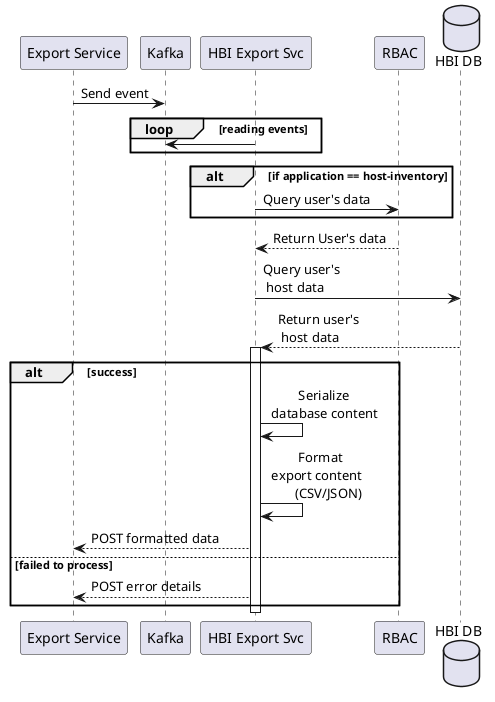 @startuml

participant "Export Service" as exportSvc
participant Kafka
participant "HBI Export Svc" as hbiExportSvc
participant RBAC
database "HBI DB" as hbiDb

exportSvc -> Kafka: Send event
loop reading events
    hbiExportSvc -> Kafka
end

alt if application == host-inventory
    hbiExportSvc -> RBAC: Query user's data
end

RBAC --> hbiExportSvc: Return User's data
hbiExportSvc -> hbiDb: Query user's \n host data
hbiDb --> hbiExportSvc: Return user's \n host data

activate hbiExportSvc
alt success
    hbiExportSvc -> hbiExportSvc: \t Serialize \n database content
    hbiExportSvc -> hbiExportSvc: \t Format \n export content \n\t(CSV/JSON)
    hbiExportSvc --> exportSvc: POST formatted data
else failed to process
    hbiExportSvc --> exportSvc: POST error details
end
deactivate

@enduml
